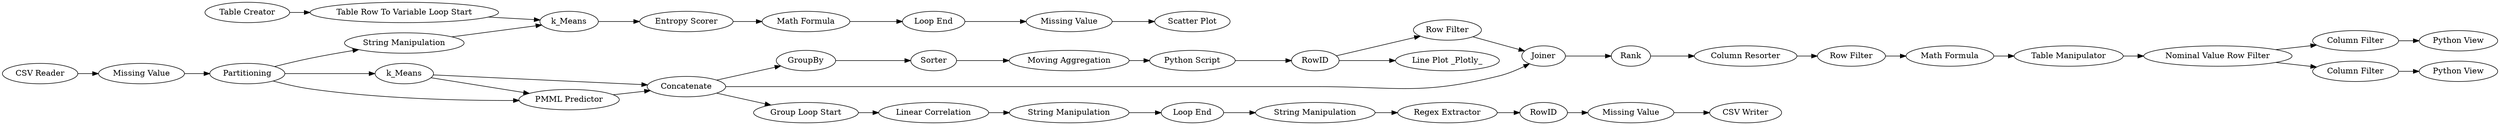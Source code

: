 digraph {
	13 -> 15
	41 -> 42
	35 -> 38
	4 -> 3
	11 -> 9
	13 -> 14
	7 -> 11
	42 -> 43
	39 -> 40
	15 -> 21
	21 -> 22
	20 -> 39
	40 -> 41
	27 -> 28
	22 -> 23
	1 -> 4
	31 -> 30
	38 -> 37
	30 -> 33
	3 -> 14
	14 -> 15
	26 -> 27
	25 -> 26
	32 -> 35
	6 -> 2
	3 -> 13
	10 -> 12
	29 -> 31
	15 -> 17
	8 -> 2
	2 -> 7
	35 -> 36
	26 -> 24
	36 -> 34
	3 -> 8
	16 -> 19
	33 -> 32
	19 -> 20
	23 -> 25
	15 -> 28
	5 -> 6
	17 -> 16
	9 -> 10
	28 -> 29
	27 [label="Row Filter"]
	7 [label="Entropy Scorer"]
	9 [label="Loop End"]
	21 [label=GroupBy]
	26 [label=RowID]
	8 [label="String Manipulation"]
	32 [label="Table Manipulator"]
	17 [label="Group Loop Start"]
	3 [label=Partitioning]
	19 [label="String Manipulation"]
	24 [label="Line Plot _Plotly_"]
	41 [label=RowID]
	31 [label="Column Resorter"]
	6 [label="Table Row To Variable Loop Start"]
	15 [label=Concatenate]
	25 [label="Python Script"]
	12 [label="Scatter Plot"]
	10 [label="Missing Value"]
	16 [label="Linear Correlation"]
	1 [label="CSV Reader"]
	42 [label="Missing Value"]
	22 [label=Sorter]
	28 [label=Joiner]
	11 [label="Math Formula"]
	4 [label="Missing Value"]
	23 [label="Moving Aggregation"]
	14 [label="PMML Predictor"]
	38 [label="Column Filter"]
	5 [label="Table Creator"]
	13 [label=k_Means]
	20 [label="Loop End"]
	35 [label="Nominal Value Row Filter"]
	34 [label="Python View"]
	43 [label="CSV Writer"]
	29 [label=Rank]
	36 [label="Column Filter"]
	40 [label="Regex Extractor"]
	39 [label="String Manipulation"]
	33 [label="Math Formula"]
	30 [label="Row Filter"]
	2 [label=k_Means]
	37 [label="Python View"]
	rankdir=LR
}
